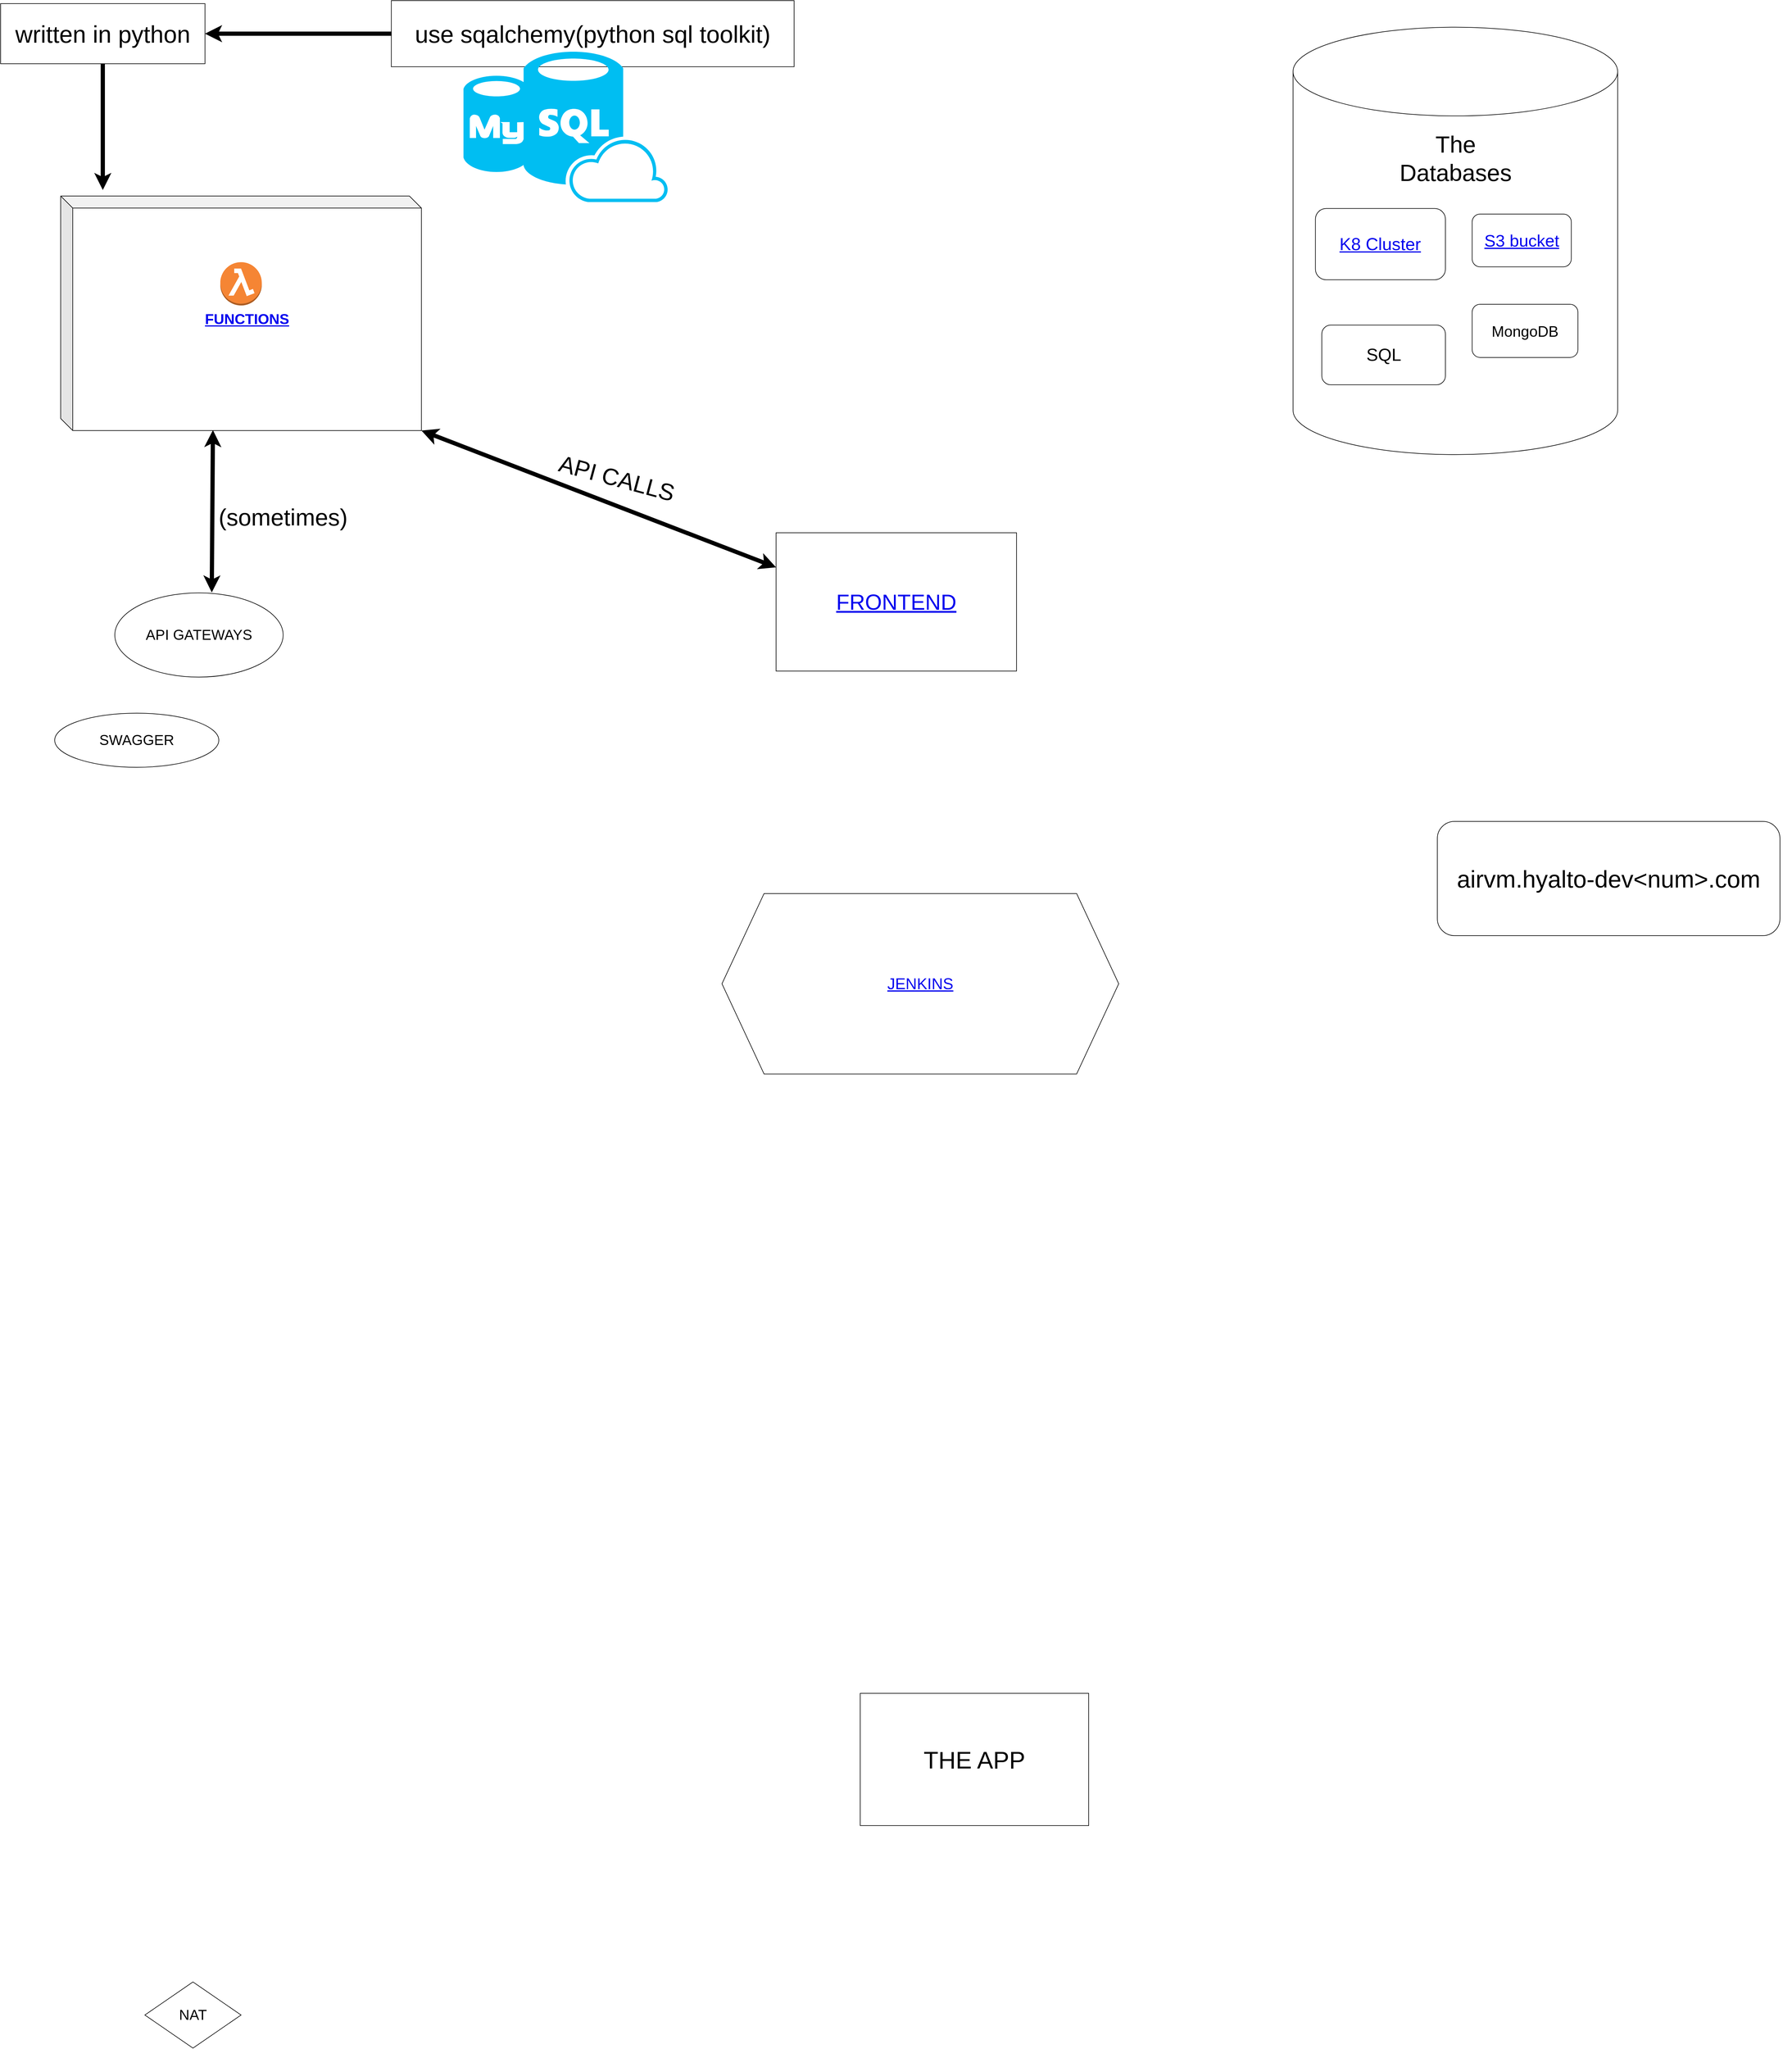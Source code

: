 <mxfile version="17.1.3" type="github">
  <diagram id="C5RBs43oDa-KdzZeNtuy" name="Page-1">
    <mxGraphModel dx="4591" dy="2564" grid="1" gridSize="10" guides="1" tooltips="1" connect="1" arrows="1" fold="1" page="1" pageScale="1" pageWidth="3300" pageHeight="4681" math="0" shadow="0">
      <root>
        <mxCell id="WIyWlLk6GJQsqaUBKTNV-0" />
        <mxCell id="WIyWlLk6GJQsqaUBKTNV-1" parent="WIyWlLk6GJQsqaUBKTNV-0" />
        <mxCell id="pHHMYU32tIIWlQX60DXq-0" value="&lt;font style=&quot;font-size: 40px&quot;&gt;THE APP&lt;/font&gt;" style="rounded=0;whiteSpace=wrap;html=1;" vertex="1" parent="WIyWlLk6GJQsqaUBKTNV-1">
          <mxGeometry x="1490" y="2930" width="380" height="220" as="geometry" />
        </mxCell>
        <mxCell id="pHHMYU32tIIWlQX60DXq-9" value="&lt;font style=&quot;font-size: 36px&quot;&gt;&lt;a href=&quot;https://github.com/airvm/frontend&quot;&gt;FRONTEND&lt;/a&gt;&lt;/font&gt;" style="rounded=0;whiteSpace=wrap;html=1;" vertex="1" parent="WIyWlLk6GJQsqaUBKTNV-1">
          <mxGeometry x="1350" y="1000" width="400" height="230" as="geometry" />
        </mxCell>
        <mxCell id="pHHMYU32tIIWlQX60DXq-15" value="API GATEWAYS" style="ellipse;whiteSpace=wrap;html=1;fontSize=24;" vertex="1" parent="WIyWlLk6GJQsqaUBKTNV-1">
          <mxGeometry x="250" y="1100" width="280" height="140" as="geometry" />
        </mxCell>
        <mxCell id="pHHMYU32tIIWlQX60DXq-16" value="SWAGGER" style="ellipse;whiteSpace=wrap;html=1;fontSize=24;" vertex="1" parent="WIyWlLk6GJQsqaUBKTNV-1">
          <mxGeometry x="150" y="1300" width="273" height="90" as="geometry" />
        </mxCell>
        <mxCell id="pHHMYU32tIIWlQX60DXq-17" value="NAT" style="rhombus;whiteSpace=wrap;html=1;fontSize=24;" vertex="1" parent="WIyWlLk6GJQsqaUBKTNV-1">
          <mxGeometry x="300" y="3410" width="160" height="110" as="geometry" />
        </mxCell>
        <mxCell id="pHHMYU32tIIWlQX60DXq-21" value="" style="group" vertex="1" connectable="0" parent="WIyWlLk6GJQsqaUBKTNV-1">
          <mxGeometry x="2210" y="170" width="540" height="700" as="geometry" />
        </mxCell>
        <mxCell id="pHHMYU32tIIWlQX60DXq-18" value="" style="shape=cylinder3;whiteSpace=wrap;html=1;boundedLbl=1;backgroundOutline=1;size=73.778;fontSize=24;" vertex="1" parent="pHHMYU32tIIWlQX60DXq-21">
          <mxGeometry y="-10.769" width="540" height="710.769" as="geometry" />
        </mxCell>
        <mxCell id="pHHMYU32tIIWlQX60DXq-19" value="&lt;font style=&quot;font-size: 39px&quot;&gt;The Databases&lt;/font&gt;" style="text;html=1;strokeColor=none;fillColor=none;align=center;verticalAlign=middle;whiteSpace=wrap;rounded=0;fontSize=24;" vertex="1" parent="pHHMYU32tIIWlQX60DXq-21">
          <mxGeometry x="156.666" y="183.077" width="226.679" height="50.002" as="geometry" />
        </mxCell>
        <mxCell id="pHHMYU32tIIWlQX60DXq-5" value="&lt;font size=&quot;1&quot;&gt;&lt;a href=&quot;https://us-east-1.console.aws.amazon.com/eks/home?region=us-east-1#/clusters&quot; style=&quot;font-size: 29px&quot;&gt;K8 Cluster&lt;/a&gt;&lt;/font&gt;" style="rounded=1;whiteSpace=wrap;html=1;" vertex="1" parent="pHHMYU32tIIWlQX60DXq-21">
          <mxGeometry x="37.238" y="290.769" width="216.231" height="118.462" as="geometry" />
        </mxCell>
        <mxCell id="pHHMYU32tIIWlQX60DXq-6" value="&lt;font size=&quot;1&quot;&gt;&lt;a href=&quot;https://s3.console.aws.amazon.com/s3/home?region=us-east-1&quot; style=&quot;font-size: 28px&quot;&gt;S3 bucket&lt;/a&gt;&lt;/font&gt;" style="rounded=1;whiteSpace=wrap;html=1;" vertex="1" parent="pHHMYU32tIIWlQX60DXq-21">
          <mxGeometry x="297.937" y="299.998" width="164.92" height="87.694" as="geometry" />
        </mxCell>
        <mxCell id="pHHMYU32tIIWlQX60DXq-3" value="&lt;font style=&quot;font-size: 29px&quot;&gt;SQL&lt;/font&gt;" style="rounded=1;whiteSpace=wrap;html=1;" vertex="1" parent="pHHMYU32tIIWlQX60DXq-21">
          <mxGeometry x="47.821" y="484.615" width="205.652" height="99.228" as="geometry" />
        </mxCell>
        <mxCell id="pHHMYU32tIIWlQX60DXq-4" value="&lt;font style=&quot;font-size: 25px&quot;&gt;MongoDB&lt;/font&gt;" style="rounded=1;whiteSpace=wrap;html=1;" vertex="1" parent="pHHMYU32tIIWlQX60DXq-21">
          <mxGeometry x="297.926" y="449.992" width="175.952" height="88.469" as="geometry" />
        </mxCell>
        <mxCell id="pHHMYU32tIIWlQX60DXq-24" value="airvm.hyalto-dev&amp;lt;num&amp;gt;.com" style="rounded=1;whiteSpace=wrap;html=1;fontSize=40;" vertex="1" parent="WIyWlLk6GJQsqaUBKTNV-1">
          <mxGeometry x="2450" y="1480" width="570" height="190" as="geometry" />
        </mxCell>
        <mxCell id="pHHMYU32tIIWlQX60DXq-32" value="" style="group" vertex="1" connectable="0" parent="WIyWlLk6GJQsqaUBKTNV-1">
          <mxGeometry x="60" y="115" width="1320" height="715" as="geometry" />
        </mxCell>
        <mxCell id="pHHMYU32tIIWlQX60DXq-14" value="" style="group" vertex="1" connectable="0" parent="pHHMYU32tIIWlQX60DXq-32">
          <mxGeometry x="100" y="325" width="600" height="390" as="geometry" />
        </mxCell>
        <mxCell id="pHHMYU32tIIWlQX60DXq-11" value="&lt;h1&gt;&lt;font style=&quot;font-size: 24px&quot;&gt;&lt;a href=&quot;https://us-east-1.console.aws.amazon.com/lambda/home?region=us-east-1#/functions&quot;&gt;FUNCTIONS&lt;/a&gt;&lt;/font&gt;&lt;/h1&gt;" style="shape=cube;whiteSpace=wrap;html=1;boundedLbl=1;backgroundOutline=1;darkOpacity=0.05;darkOpacity2=0.1;" vertex="1" parent="pHHMYU32tIIWlQX60DXq-14">
          <mxGeometry width="600" height="390" as="geometry" />
        </mxCell>
        <mxCell id="pHHMYU32tIIWlQX60DXq-13" value="" style="outlineConnect=0;dashed=0;verticalLabelPosition=bottom;verticalAlign=top;align=center;html=1;shape=mxgraph.aws3.lambda_function;fillColor=#F58534;gradientColor=none;" vertex="1" parent="pHHMYU32tIIWlQX60DXq-14">
          <mxGeometry x="265.5" y="110" width="69" height="72" as="geometry" />
        </mxCell>
        <mxCell id="pHHMYU32tIIWlQX60DXq-26" style="edgeStyle=orthogonalEdgeStyle;rounded=0;orthogonalLoop=1;jettySize=auto;html=1;fontSize=40;strokeWidth=7;" edge="1" parent="pHHMYU32tIIWlQX60DXq-32" source="pHHMYU32tIIWlQX60DXq-25">
          <mxGeometry relative="1" as="geometry">
            <mxPoint x="170" y="315" as="targetPoint" />
          </mxGeometry>
        </mxCell>
        <mxCell id="pHHMYU32tIIWlQX60DXq-25" value="written in python" style="rounded=0;whiteSpace=wrap;html=1;fontSize=40;" vertex="1" parent="pHHMYU32tIIWlQX60DXq-32">
          <mxGeometry y="5" width="340" height="100" as="geometry" />
        </mxCell>
        <mxCell id="pHHMYU32tIIWlQX60DXq-29" style="edgeStyle=orthogonalEdgeStyle;rounded=0;orthogonalLoop=1;jettySize=auto;html=1;fontSize=40;strokeWidth=7;" edge="1" parent="pHHMYU32tIIWlQX60DXq-32" source="pHHMYU32tIIWlQX60DXq-28" target="pHHMYU32tIIWlQX60DXq-25">
          <mxGeometry relative="1" as="geometry">
            <mxPoint x="650" y="170" as="targetPoint" />
          </mxGeometry>
        </mxCell>
        <mxCell id="pHHMYU32tIIWlQX60DXq-28" value="use sqalchemy(python sql toolkit)" style="rounded=0;whiteSpace=wrap;html=1;fontSize=40;" vertex="1" parent="pHHMYU32tIIWlQX60DXq-32">
          <mxGeometry x="650" width="670" height="110" as="geometry" />
        </mxCell>
        <mxCell id="pHHMYU32tIIWlQX60DXq-27" value="" style="shape=image;html=1;verticalAlign=top;verticalLabelPosition=bottom;labelBackgroundColor=#ffffff;imageAspect=0;aspect=fixed;image=https://cdn4.iconfinder.com/data/icons/scripting-and-programming-languages/512/Python_logo-128.png;fontSize=40;" vertex="1" parent="pHHMYU32tIIWlQX60DXq-32">
          <mxGeometry x="210" y="125" width="128" height="128" as="geometry" />
        </mxCell>
        <mxCell id="pHHMYU32tIIWlQX60DXq-30" value="" style="verticalLabelPosition=bottom;html=1;verticalAlign=top;align=center;strokeColor=none;fillColor=#00BEF2;shape=mxgraph.azure.sql_database_sql_azure;fontSize=40;" vertex="1" parent="pHHMYU32tIIWlQX60DXq-32">
          <mxGeometry x="870" y="85" width="240" height="250" as="geometry" />
        </mxCell>
        <mxCell id="pHHMYU32tIIWlQX60DXq-31" value="" style="verticalLabelPosition=bottom;html=1;verticalAlign=top;align=center;strokeColor=none;fillColor=#00BEF2;shape=mxgraph.azure.mysql_database;fontSize=18;" vertex="1" parent="pHHMYU32tIIWlQX60DXq-32">
          <mxGeometry x="770" y="125" width="110" height="160" as="geometry" />
        </mxCell>
        <mxCell id="pHHMYU32tIIWlQX60DXq-33" value="" style="shape=image;html=1;verticalAlign=top;verticalLabelPosition=bottom;labelBackgroundColor=#ffffff;imageAspect=0;aspect=fixed;image=https://cdn1.iconfinder.com/data/icons/ionicons-fill-vol-2/512/logo-docker-128.png;fontSize=18;" vertex="1" parent="WIyWlLk6GJQsqaUBKTNV-1">
          <mxGeometry x="2580" y="860" width="459" height="459" as="geometry" />
        </mxCell>
        <mxCell id="pHHMYU32tIIWlQX60DXq-37" value="" style="endArrow=classic;startArrow=classic;html=1;rounded=0;fontSize=39;strokeWidth=7;exitX=0.422;exitY=0.998;exitDx=0;exitDy=0;exitPerimeter=0;entryX=0.576;entryY=-0.005;entryDx=0;entryDy=0;entryPerimeter=0;" edge="1" parent="WIyWlLk6GJQsqaUBKTNV-1" source="pHHMYU32tIIWlQX60DXq-11" target="pHHMYU32tIIWlQX60DXq-15">
          <mxGeometry width="50" height="50" relative="1" as="geometry">
            <mxPoint x="1000" y="970" as="sourcePoint" />
            <mxPoint x="364.076" y="1010" as="targetPoint" />
          </mxGeometry>
        </mxCell>
        <mxCell id="pHHMYU32tIIWlQX60DXq-39" value="(sometimes)" style="text;html=1;strokeColor=none;fillColor=none;align=center;verticalAlign=middle;whiteSpace=wrap;rounded=0;fontSize=39;" vertex="1" parent="WIyWlLk6GJQsqaUBKTNV-1">
          <mxGeometry x="390" y="960" width="280" height="30" as="geometry" />
        </mxCell>
        <mxCell id="pHHMYU32tIIWlQX60DXq-43" value="" style="group" vertex="1" connectable="0" parent="WIyWlLk6GJQsqaUBKTNV-1">
          <mxGeometry x="1260" y="1600" width="660" height="300" as="geometry" />
        </mxCell>
        <mxCell id="pHHMYU32tIIWlQX60DXq-8" value="&lt;font style=&quot;font-size: 26px&quot;&gt;&lt;a href=&quot;https://build.airvm.cloud/&quot;&gt;JENKINS&lt;/a&gt;&lt;/font&gt;" style="shape=hexagon;perimeter=hexagonPerimeter2;whiteSpace=wrap;html=1;fixedSize=1;size=70;" vertex="1" parent="pHHMYU32tIIWlQX60DXq-43">
          <mxGeometry width="660" height="300" as="geometry" />
        </mxCell>
        <mxCell id="pHHMYU32tIIWlQX60DXq-42" value="" style="group" vertex="1" connectable="0" parent="pHHMYU32tIIWlQX60DXq-43">
          <mxGeometry x="60" y="20" width="129" height="258" as="geometry" />
        </mxCell>
        <mxCell id="pHHMYU32tIIWlQX60DXq-40" value="" style="shape=image;html=1;verticalAlign=top;verticalLabelPosition=bottom;labelBackgroundColor=#ffffff;imageAspect=0;aspect=fixed;image=https://cdn2.iconfinder.com/data/icons/crystalproject/128x128/devices/setup_assistant.png;fontSize=39;" vertex="1" parent="pHHMYU32tIIWlQX60DXq-42">
          <mxGeometry x="1" y="130" width="128" height="128" as="geometry" />
        </mxCell>
        <mxCell id="pHHMYU32tIIWlQX60DXq-41" value="" style="shape=image;html=1;verticalAlign=top;verticalLabelPosition=bottom;labelBackgroundColor=#ffffff;imageAspect=0;aspect=fixed;image=https://cdn1.iconfinder.com/data/icons/hawcons/32/699671-icon-61-face-moustache-128.png;fontSize=39;" vertex="1" parent="pHHMYU32tIIWlQX60DXq-42">
          <mxGeometry width="128" height="128" as="geometry" />
        </mxCell>
        <mxCell id="pHHMYU32tIIWlQX60DXq-44" value="" style="endArrow=classic;startArrow=classic;html=1;rounded=0;fontSize=39;strokeWidth=7;exitX=1;exitY=1;exitDx=0;exitDy=0;exitPerimeter=0;entryX=0;entryY=0.25;entryDx=0;entryDy=0;" edge="1" parent="WIyWlLk6GJQsqaUBKTNV-1" source="pHHMYU32tIIWlQX60DXq-11" target="pHHMYU32tIIWlQX60DXq-9">
          <mxGeometry width="50" height="50" relative="1" as="geometry">
            <mxPoint x="1500" y="1290" as="sourcePoint" />
            <mxPoint x="1550" y="1240" as="targetPoint" />
          </mxGeometry>
        </mxCell>
        <mxCell id="pHHMYU32tIIWlQX60DXq-45" value="API CALLS&lt;br&gt;" style="text;html=1;strokeColor=none;fillColor=none;align=center;verticalAlign=middle;whiteSpace=wrap;rounded=0;fontSize=39;rotation=15;" vertex="1" parent="WIyWlLk6GJQsqaUBKTNV-1">
          <mxGeometry x="900" y="880" width="370" height="60" as="geometry" />
        </mxCell>
      </root>
    </mxGraphModel>
  </diagram>
</mxfile>
